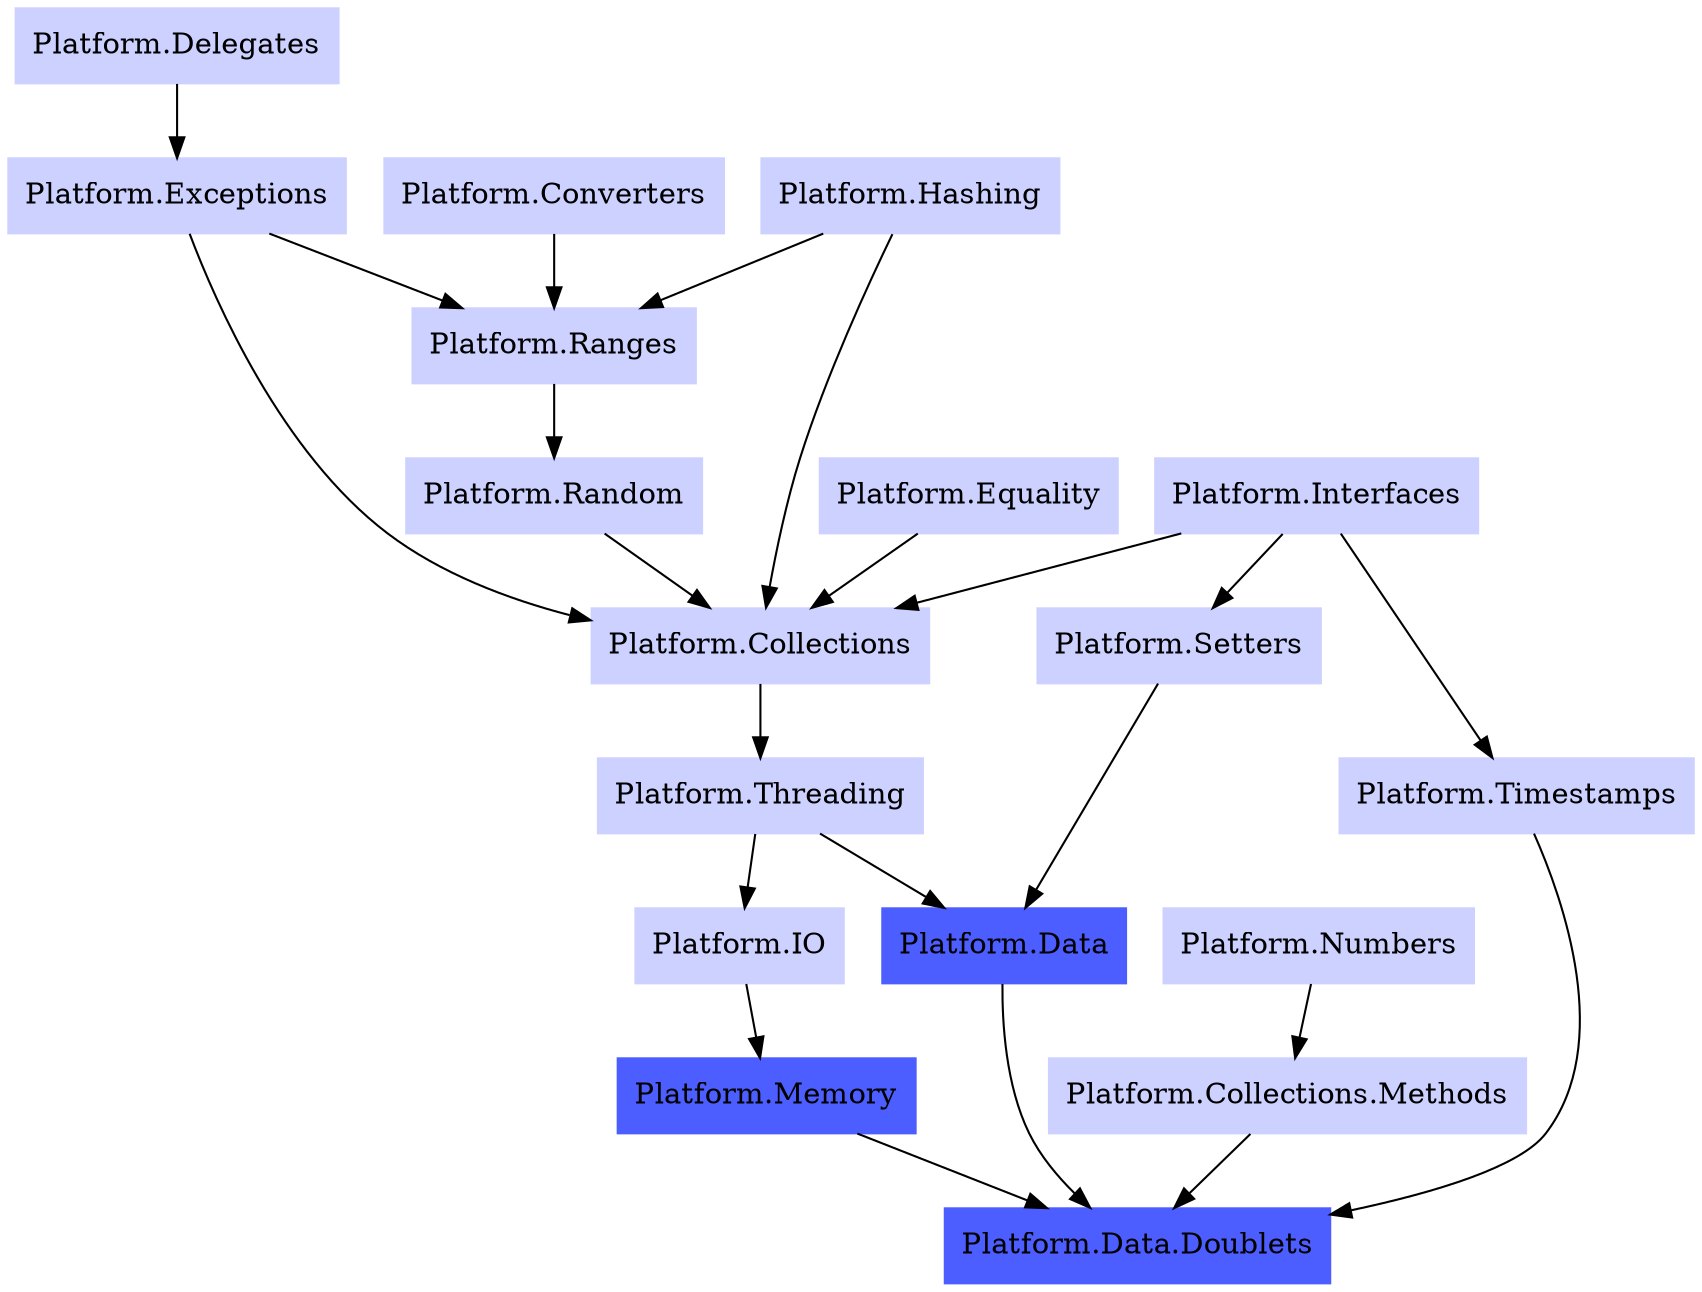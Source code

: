 digraph PlatformDataDoubletsDependencies 
{
  node [style=filled, color="0.650 0.200 1.000", shape="rectangle"]


  "Platform.Delegates" -> "Platform.Exceptions" 
   
  "Platform.Threading" -> "Platform.IO"

  "Platform.Collections" -> "Platform.Threading"

  "Platform.Numbers" -> "Platform.Collections.Methods"

  "Platform.Ranges" -> "Platform.Random"

  "Platform.Interfaces" -> "Platform.Timestamps"

  "Platform.Interfaces" -> "Platform.Setters"

  "Platform.IO" -> "Platform.Memory"

  "Platform.Threading" -> "Platform.Data"
  "Platform.Setters" -> "Platform.Data"

  "Platform.Exceptions" -> "Platform.Ranges"
  "Platform.Converters" -> "Platform.Ranges"
  "Platform.Hashing" -> "Platform.Ranges"
  
  "Platform.Timestamps" -> "Platform.Data.Doublets"
  "Platform.Collections.Methods" -> "Platform.Data.Doublets"
  "Platform.Memory" -> "Platform.Data.Doublets"
  "Platform.Data" -> "Platform.Data.Doublets"

  "Platform.Random" -> "Platform.Collections"
  "Platform.Hashing" -> "Platform.Collections"
  "Platform.Equality" -> "Platform.Collections"
  "Platform.Interfaces" -> "Platform.Collections"
  "Platform.Exceptions" -> "Platform.Collections"

  "Platform.Hashing" [href="https://github.com/linksplatform/Hashing"]
  "Platform.Equality" [href="https://github.com/linksplatform/Equality"]
  "Platform.Delegates" [href="https://github.com/linksplatform/Delegates"]
  "Platform.Exceptions" [href="https://github.com/linksplatform/Exceptions"]
  "Platform.Collections" [href="https://github.com/linksplatform/Collections"]
  "Platform.Converters" [href="https://github.com/linksplatform/Converters"]
  "Platform.Ranges" [href="https://github.com/linksplatform/Ranges"]
  "Platform.Interfaces" [href="https://github.com/linksplatform/Interfaces"]
  "Platform.IO" [href="https://github.com/linksplatform/IO"]
  "Platform.Threading" [href="https://github.com/linksplatform/Threading"]
  "Platform.Numbers" [href="https://github.com/linksplatform/Numbers"]
  "Platform.Setters" [href="https://github.com/linksplatform/Setters"]
  "Platform.Random" [href="https://github.com/linksplatform/Random"]
  "Platform.Timestamps" [href="https://github.com/linksplatform/Timestamps"]
  "Platform.Collections.Methods" [href="https://github.com/linksplatform/Collections.Methods"]
  "Platform.Memory" [color="0.650 0.700 1.000", href="https://github.com/linksplatform/Memory"]
  "Platform.Data" [color="0.650 0.700 1.000", href="https://github.com/linksplatform/Data"]
  "Platform.Data.Doublets" [color="0.650 0.700 1.000", style=filled, href="https://github.com/linksplatform/Data.Doublets"]
}
